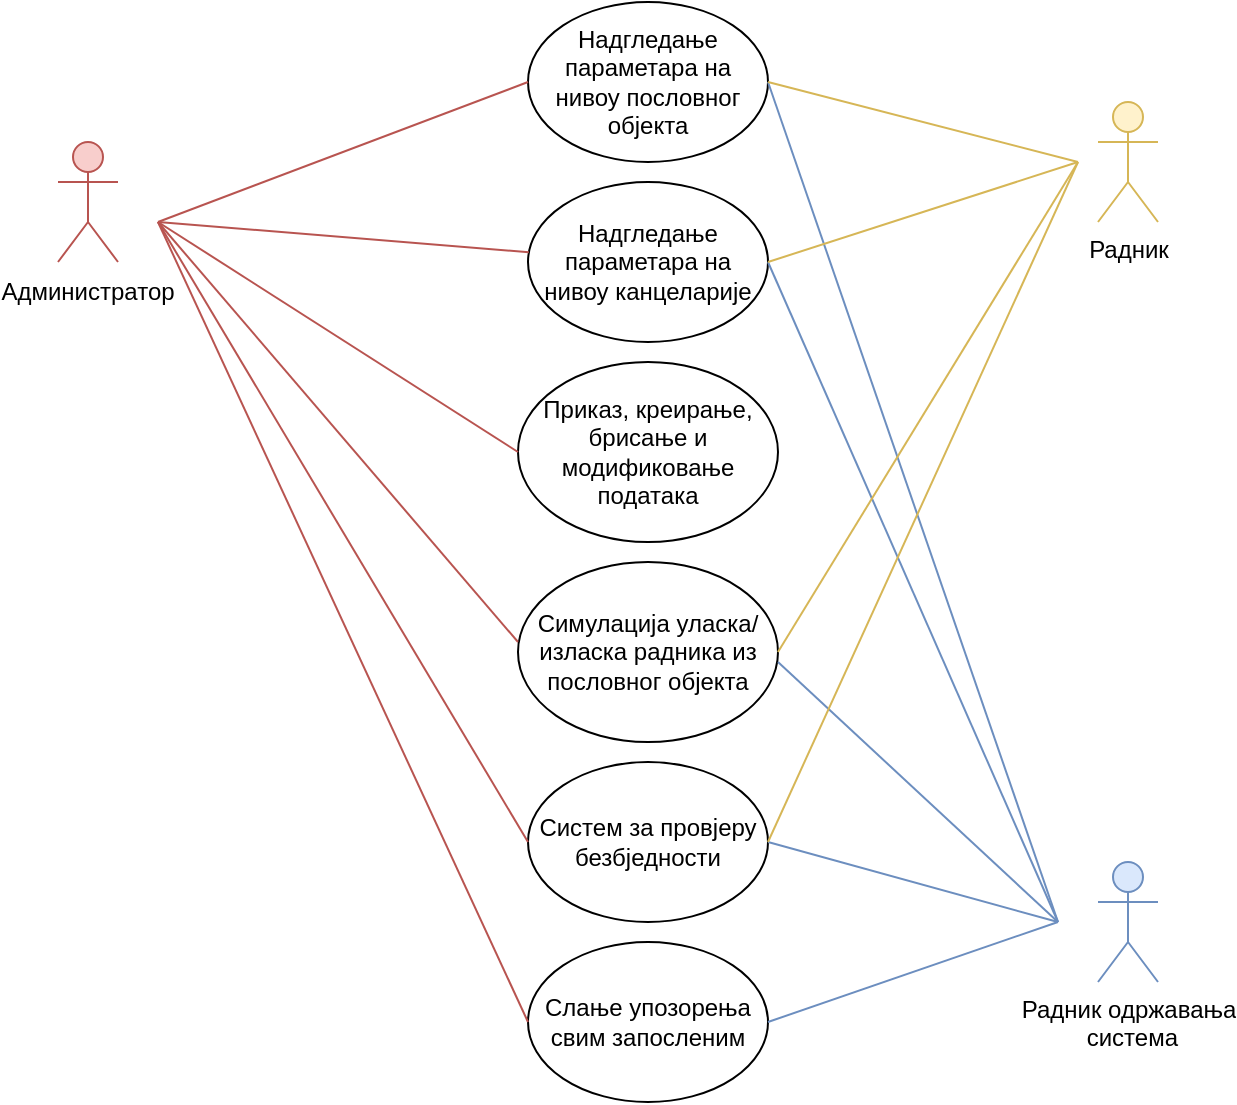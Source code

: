 <mxfile version="23.1.1" type="device">
  <diagram name="Page-1" id="HOModIlnhC8KWWdK4pi8">
    <mxGraphModel dx="1235" dy="624" grid="1" gridSize="10" guides="1" tooltips="1" connect="1" arrows="1" fold="1" page="1" pageScale="1" pageWidth="827" pageHeight="1169" math="0" shadow="0">
      <root>
        <mxCell id="0" />
        <mxCell id="1" parent="0" />
        <mxCell id="EnMo-1HRKnpeH4RHw2uZ-1" value="" style="shape=umlActor;verticalLabelPosition=bottom;verticalAlign=top;html=1;outlineConnect=0;fillColor=#f8cecc;strokeColor=#b85450;" vertex="1" parent="1">
          <mxGeometry x="100" y="90" width="30" height="60" as="geometry" />
        </mxCell>
        <mxCell id="EnMo-1HRKnpeH4RHw2uZ-4" value="Администратор" style="text;html=1;strokeColor=none;fillColor=none;align=center;verticalAlign=middle;whiteSpace=wrap;rounded=0;" vertex="1" parent="1">
          <mxGeometry x="85" y="150" width="60" height="30" as="geometry" />
        </mxCell>
        <mxCell id="EnMo-1HRKnpeH4RHw2uZ-5" value="Симулација уласка/изласка радника из пословног објекта" style="ellipse;whiteSpace=wrap;html=1;" vertex="1" parent="1">
          <mxGeometry x="330" y="300" width="130" height="90" as="geometry" />
        </mxCell>
        <mxCell id="EnMo-1HRKnpeH4RHw2uZ-6" value="Надгледање параметара на нивоу пословног објекта" style="ellipse;whiteSpace=wrap;html=1;" vertex="1" parent="1">
          <mxGeometry x="335" y="20" width="120" height="80" as="geometry" />
        </mxCell>
        <mxCell id="EnMo-1HRKnpeH4RHw2uZ-7" value="Надгледање параметара на нивоу канцеларије" style="ellipse;whiteSpace=wrap;html=1;" vertex="1" parent="1">
          <mxGeometry x="335" y="110" width="120" height="80" as="geometry" />
        </mxCell>
        <mxCell id="EnMo-1HRKnpeH4RHw2uZ-8" value="Систем за провјеру безбједности" style="ellipse;whiteSpace=wrap;html=1;" vertex="1" parent="1">
          <mxGeometry x="335" y="400" width="120" height="80" as="geometry" />
        </mxCell>
        <mxCell id="EnMo-1HRKnpeH4RHw2uZ-9" value="Слање упозорења свим запосленим" style="ellipse;whiteSpace=wrap;html=1;" vertex="1" parent="1">
          <mxGeometry x="335" y="490" width="120" height="80" as="geometry" />
        </mxCell>
        <mxCell id="EnMo-1HRKnpeH4RHw2uZ-10" value="Приказ, креирање, брисање и модификовање података" style="ellipse;whiteSpace=wrap;html=1;" vertex="1" parent="1">
          <mxGeometry x="330" y="200" width="130" height="90" as="geometry" />
        </mxCell>
        <mxCell id="EnMo-1HRKnpeH4RHw2uZ-11" value="" style="endArrow=none;html=1;rounded=0;entryX=0;entryY=0.5;entryDx=0;entryDy=0;fillColor=#f8cecc;strokeColor=#b85450;" edge="1" parent="1" target="EnMo-1HRKnpeH4RHw2uZ-6">
          <mxGeometry width="50" height="50" relative="1" as="geometry">
            <mxPoint x="150" y="130" as="sourcePoint" />
            <mxPoint x="195" y="70" as="targetPoint" />
          </mxGeometry>
        </mxCell>
        <mxCell id="EnMo-1HRKnpeH4RHw2uZ-12" value="" style="endArrow=none;html=1;rounded=0;fillColor=#f8cecc;strokeColor=#b85450;" edge="1" parent="1" target="EnMo-1HRKnpeH4RHw2uZ-7">
          <mxGeometry width="50" height="50" relative="1" as="geometry">
            <mxPoint x="150" y="130" as="sourcePoint" />
            <mxPoint x="345" y="70" as="targetPoint" />
          </mxGeometry>
        </mxCell>
        <mxCell id="EnMo-1HRKnpeH4RHw2uZ-13" value="" style="endArrow=none;html=1;rounded=0;entryX=0;entryY=0.5;entryDx=0;entryDy=0;fillColor=#f8cecc;strokeColor=#b85450;" edge="1" parent="1" target="EnMo-1HRKnpeH4RHw2uZ-10">
          <mxGeometry width="50" height="50" relative="1" as="geometry">
            <mxPoint x="150" y="130" as="sourcePoint" />
            <mxPoint x="355" y="80" as="targetPoint" />
          </mxGeometry>
        </mxCell>
        <mxCell id="EnMo-1HRKnpeH4RHw2uZ-14" value="" style="endArrow=none;html=1;rounded=0;fillColor=#f8cecc;strokeColor=#b85450;" edge="1" parent="1">
          <mxGeometry width="50" height="50" relative="1" as="geometry">
            <mxPoint x="150" y="130" as="sourcePoint" />
            <mxPoint x="330" y="340" as="targetPoint" />
          </mxGeometry>
        </mxCell>
        <mxCell id="EnMo-1HRKnpeH4RHw2uZ-15" value="" style="endArrow=none;html=1;rounded=0;entryX=0;entryY=0.5;entryDx=0;entryDy=0;fillColor=#f8cecc;strokeColor=#b85450;" edge="1" parent="1" target="EnMo-1HRKnpeH4RHw2uZ-8">
          <mxGeometry width="50" height="50" relative="1" as="geometry">
            <mxPoint x="150" y="130" as="sourcePoint" />
            <mxPoint x="375" y="100" as="targetPoint" />
          </mxGeometry>
        </mxCell>
        <mxCell id="EnMo-1HRKnpeH4RHw2uZ-16" value="" style="endArrow=none;html=1;rounded=0;entryX=0;entryY=0.5;entryDx=0;entryDy=0;fillColor=#f8cecc;strokeColor=#b85450;" edge="1" parent="1" target="EnMo-1HRKnpeH4RHw2uZ-9">
          <mxGeometry width="50" height="50" relative="1" as="geometry">
            <mxPoint x="150" y="130" as="sourcePoint" />
            <mxPoint x="200" y="310" as="targetPoint" />
          </mxGeometry>
        </mxCell>
        <mxCell id="EnMo-1HRKnpeH4RHw2uZ-17" value="Радник одржавања&lt;br&gt;&amp;nbsp;система" style="shape=umlActor;verticalLabelPosition=bottom;verticalAlign=top;html=1;outlineConnect=0;fillColor=#dae8fc;strokeColor=#6c8ebf;" vertex="1" parent="1">
          <mxGeometry x="620" y="450" width="30" height="60" as="geometry" />
        </mxCell>
        <mxCell id="EnMo-1HRKnpeH4RHw2uZ-20" value="" style="endArrow=none;html=1;rounded=0;exitX=1;exitY=0.5;exitDx=0;exitDy=0;fillColor=#dae8fc;strokeColor=#6c8ebf;" edge="1" parent="1" source="EnMo-1HRKnpeH4RHw2uZ-9">
          <mxGeometry width="50" height="50" relative="1" as="geometry">
            <mxPoint x="530" y="330" as="sourcePoint" />
            <mxPoint x="600" y="480" as="targetPoint" />
          </mxGeometry>
        </mxCell>
        <mxCell id="EnMo-1HRKnpeH4RHw2uZ-21" value="" style="endArrow=none;html=1;rounded=0;exitX=1;exitY=0.5;exitDx=0;exitDy=0;fillColor=#dae8fc;strokeColor=#6c8ebf;" edge="1" parent="1" source="EnMo-1HRKnpeH4RHw2uZ-8">
          <mxGeometry width="50" height="50" relative="1" as="geometry">
            <mxPoint x="475" y="440" as="sourcePoint" />
            <mxPoint x="600" y="480" as="targetPoint" />
          </mxGeometry>
        </mxCell>
        <mxCell id="EnMo-1HRKnpeH4RHw2uZ-22" value="" style="endArrow=none;html=1;rounded=0;exitX=1;exitY=0.556;exitDx=0;exitDy=0;fillColor=#dae8fc;strokeColor=#6c8ebf;exitPerimeter=0;" edge="1" parent="1" source="EnMo-1HRKnpeH4RHw2uZ-5">
          <mxGeometry width="50" height="50" relative="1" as="geometry">
            <mxPoint x="475" y="360" as="sourcePoint" />
            <mxPoint x="600" y="480" as="targetPoint" />
          </mxGeometry>
        </mxCell>
        <mxCell id="EnMo-1HRKnpeH4RHw2uZ-23" value="" style="endArrow=none;html=1;rounded=0;exitX=1;exitY=0.556;exitDx=0;exitDy=0;fillColor=#dae8fc;strokeColor=#6c8ebf;exitPerimeter=0;" edge="1" parent="1">
          <mxGeometry width="50" height="50" relative="1" as="geometry">
            <mxPoint x="455" y="150" as="sourcePoint" />
            <mxPoint x="600" y="480" as="targetPoint" />
          </mxGeometry>
        </mxCell>
        <mxCell id="EnMo-1HRKnpeH4RHw2uZ-24" value="" style="endArrow=none;html=1;rounded=0;exitX=1;exitY=0.556;exitDx=0;exitDy=0;fillColor=#dae8fc;strokeColor=#6c8ebf;exitPerimeter=0;" edge="1" parent="1">
          <mxGeometry width="50" height="50" relative="1" as="geometry">
            <mxPoint x="455" y="60" as="sourcePoint" />
            <mxPoint x="600" y="480" as="targetPoint" />
          </mxGeometry>
        </mxCell>
        <mxCell id="EnMo-1HRKnpeH4RHw2uZ-25" value="Радник" style="shape=umlActor;verticalLabelPosition=bottom;verticalAlign=top;html=1;outlineConnect=0;fillColor=#fff2cc;strokeColor=#d6b656;" vertex="1" parent="1">
          <mxGeometry x="620" y="70" width="30" height="60" as="geometry" />
        </mxCell>
        <mxCell id="EnMo-1HRKnpeH4RHw2uZ-27" value="" style="endArrow=none;html=1;rounded=0;exitX=1;exitY=0.5;exitDx=0;exitDy=0;fillColor=#fff2cc;strokeColor=#d6b656;" edge="1" parent="1" source="EnMo-1HRKnpeH4RHw2uZ-6">
          <mxGeometry width="50" height="50" relative="1" as="geometry">
            <mxPoint x="560" y="150" as="sourcePoint" />
            <mxPoint x="610" y="100" as="targetPoint" />
          </mxGeometry>
        </mxCell>
        <mxCell id="EnMo-1HRKnpeH4RHw2uZ-28" value="" style="endArrow=none;html=1;rounded=0;exitX=1;exitY=0.5;exitDx=0;exitDy=0;fillColor=#fff2cc;strokeColor=#d6b656;" edge="1" parent="1" source="EnMo-1HRKnpeH4RHw2uZ-7">
          <mxGeometry width="50" height="50" relative="1" as="geometry">
            <mxPoint x="465" y="70" as="sourcePoint" />
            <mxPoint x="610" y="100" as="targetPoint" />
          </mxGeometry>
        </mxCell>
        <mxCell id="EnMo-1HRKnpeH4RHw2uZ-31" value="" style="endArrow=none;html=1;rounded=0;exitX=1;exitY=0.5;exitDx=0;exitDy=0;fillColor=#fff2cc;strokeColor=#d6b656;" edge="1" parent="1" source="EnMo-1HRKnpeH4RHw2uZ-5">
          <mxGeometry width="50" height="50" relative="1" as="geometry">
            <mxPoint x="480" y="190" as="sourcePoint" />
            <mxPoint x="610" y="100" as="targetPoint" />
          </mxGeometry>
        </mxCell>
        <mxCell id="EnMo-1HRKnpeH4RHw2uZ-32" value="" style="endArrow=none;html=1;rounded=0;exitX=1;exitY=0.5;exitDx=0;exitDy=0;fillColor=#fff2cc;strokeColor=#d6b656;" edge="1" parent="1" source="EnMo-1HRKnpeH4RHw2uZ-8">
          <mxGeometry width="50" height="50" relative="1" as="geometry">
            <mxPoint x="470" y="355" as="sourcePoint" />
            <mxPoint x="610" y="100" as="targetPoint" />
          </mxGeometry>
        </mxCell>
      </root>
    </mxGraphModel>
  </diagram>
</mxfile>
